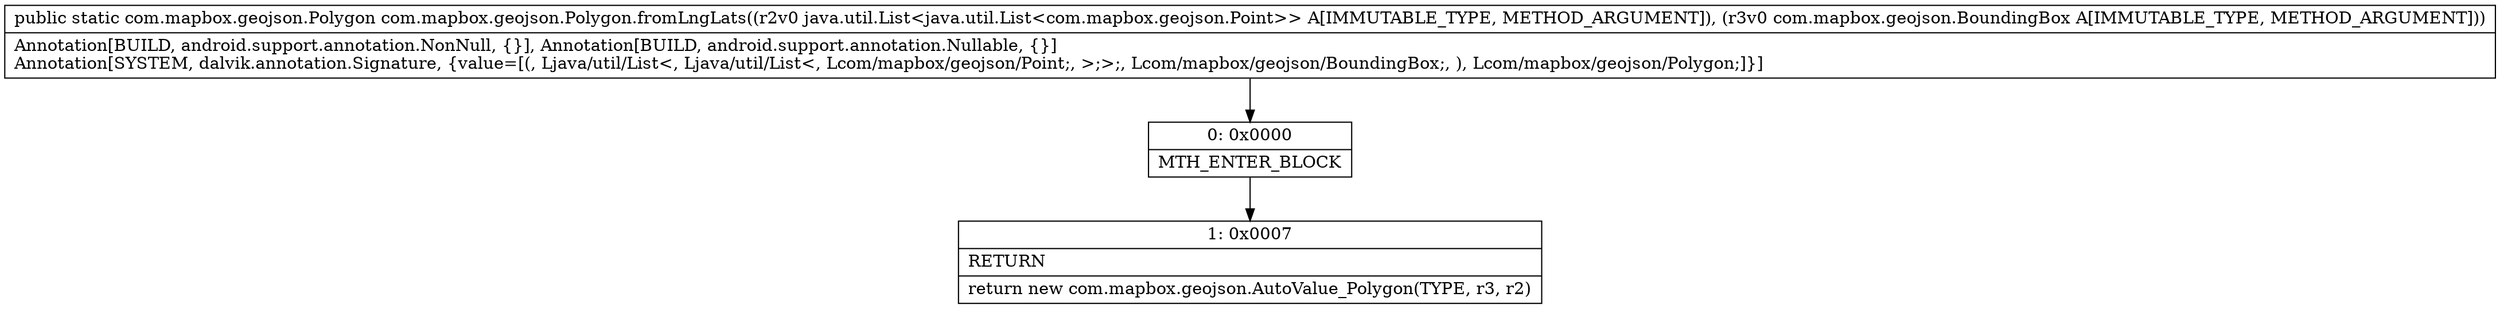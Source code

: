 digraph "CFG forcom.mapbox.geojson.Polygon.fromLngLats(Ljava\/util\/List;Lcom\/mapbox\/geojson\/BoundingBox;)Lcom\/mapbox\/geojson\/Polygon;" {
Node_0 [shape=record,label="{0\:\ 0x0000|MTH_ENTER_BLOCK\l}"];
Node_1 [shape=record,label="{1\:\ 0x0007|RETURN\l|return new com.mapbox.geojson.AutoValue_Polygon(TYPE, r3, r2)\l}"];
MethodNode[shape=record,label="{public static com.mapbox.geojson.Polygon com.mapbox.geojson.Polygon.fromLngLats((r2v0 java.util.List\<java.util.List\<com.mapbox.geojson.Point\>\> A[IMMUTABLE_TYPE, METHOD_ARGUMENT]), (r3v0 com.mapbox.geojson.BoundingBox A[IMMUTABLE_TYPE, METHOD_ARGUMENT]))  | Annotation[BUILD, android.support.annotation.NonNull, \{\}], Annotation[BUILD, android.support.annotation.Nullable, \{\}]\lAnnotation[SYSTEM, dalvik.annotation.Signature, \{value=[(, Ljava\/util\/List\<, Ljava\/util\/List\<, Lcom\/mapbox\/geojson\/Point;, \>;\>;, Lcom\/mapbox\/geojson\/BoundingBox;, ), Lcom\/mapbox\/geojson\/Polygon;]\}]\l}"];
MethodNode -> Node_0;
Node_0 -> Node_1;
}

